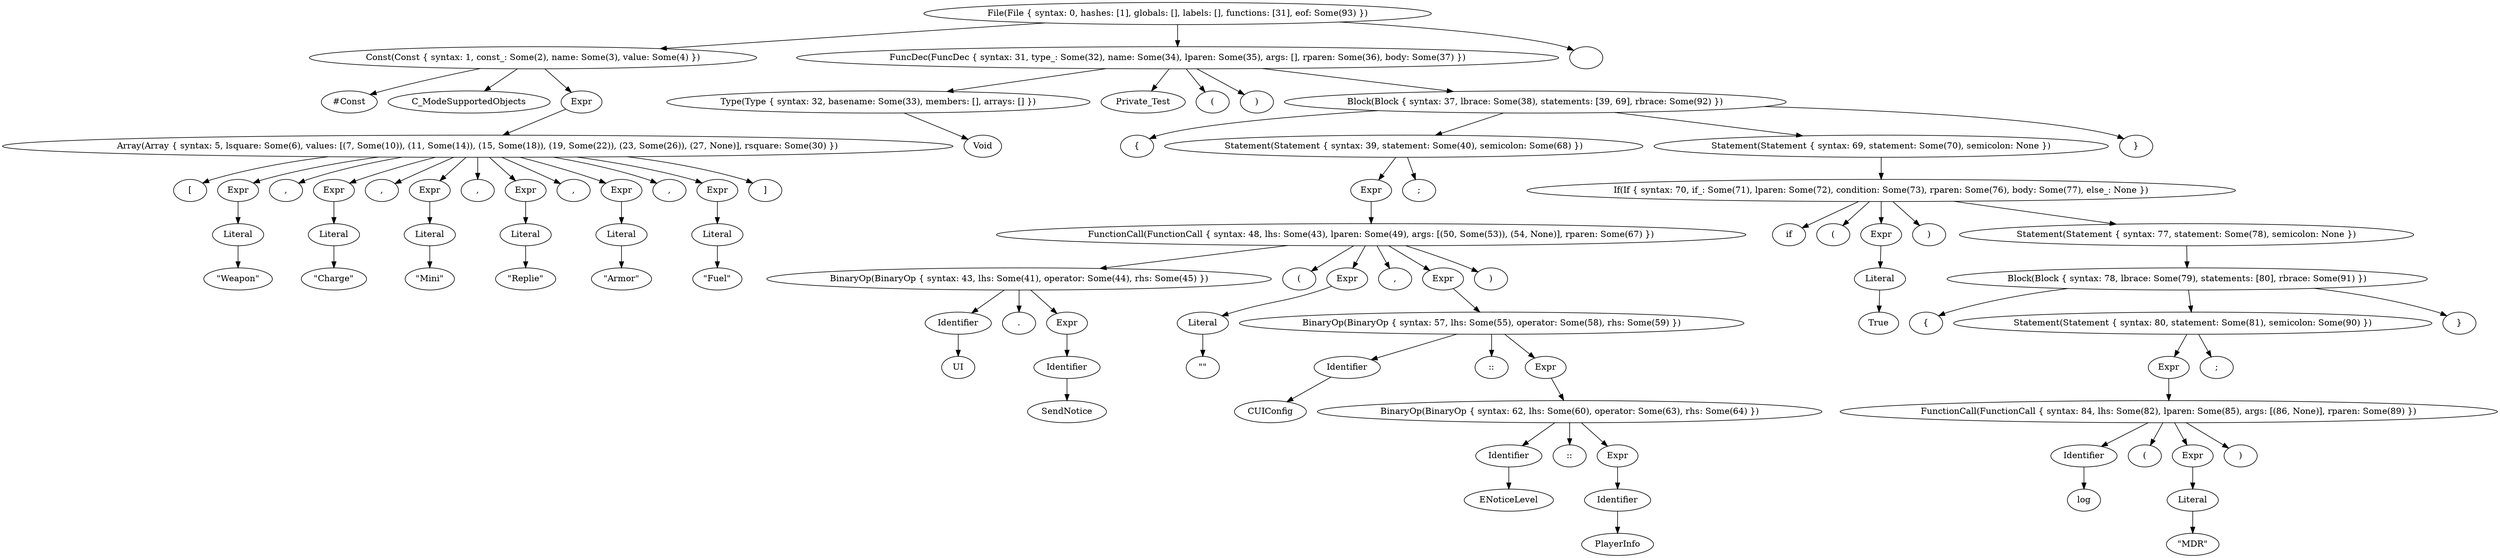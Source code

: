 digraph ast {
    0 [label="File(File { syntax: 0, hashes: [1], globals: [], labels: [], functions: [31], eof: Some(93) })"];
    0 -> 1;
    1 [label="Const(Const { syntax: 1, const_: Some(2), name: Some(3), value: Some(4) })"];
    1 -> 2;
    2[label="#Const"];
    1 -> 3;
    3[label="C_ModeSupportedObjects"];
    1 -> 4;
    4 [label="Expr"];
    4 -> 5;
    5 [label="Array(Array { syntax: 5, lsquare: Some(6), values: [(7, Some(10)), (11, Some(14)), (15, Some(18)), (19, Some(22)), (23, Some(26)), (27, None)], rsquare: Some(30) })"];
    5 -> 6;
    6[label="["];
    5 -> 7;
    7 [label="Expr"];
    7 -> 8;
    8 [label="Literal"];
    8 -> 9;
    9[label="\"Weapon\""];
    5 -> 10;
    10[label=","];
    5 -> 11;
    11 [label="Expr"];
    11 -> 12;
    12 [label="Literal"];
    12 -> 13;
    13[label="\"Charge\""];
    5 -> 14;
    14[label=","];
    5 -> 15;
    15 [label="Expr"];
    15 -> 16;
    16 [label="Literal"];
    16 -> 17;
    17[label="\"Mini\""];
    5 -> 18;
    18[label=","];
    5 -> 19;
    19 [label="Expr"];
    19 -> 20;
    20 [label="Literal"];
    20 -> 21;
    21[label="\"Replie\""];
    5 -> 22;
    22[label=","];
    5 -> 23;
    23 [label="Expr"];
    23 -> 24;
    24 [label="Literal"];
    24 -> 25;
    25[label="\"Armor\""];
    5 -> 26;
    26[label=","];
    5 -> 27;
    27 [label="Expr"];
    27 -> 28;
    28 [label="Literal"];
    28 -> 29;
    29[label="\"Fuel\""];
    5 -> 30;
    30[label="]"];
    0 -> 31;
    31 [label="FuncDec(FuncDec { syntax: 31, type_: Some(32), name: Some(34), lparen: Some(35), args: [], rparen: Some(36), body: Some(37) })"];
    31 -> 32;
    32 [label="Type(Type { syntax: 32, basename: Some(33), members: [], arrays: [] })"];
    32 -> 33;
    33[label="Void"];
    31 -> 34;
    34[label="Private_Test"];
    31 -> 35;
    35[label="("];
    31 -> 36;
    36[label=")"];
    31 -> 37;
    37 [label="Block(Block { syntax: 37, lbrace: Some(38), statements: [39, 69], rbrace: Some(92) })"];
    37 -> 38;
    38[label="{"];
    37 -> 39;
    39 [label="Statement(Statement { syntax: 39, statement: Some(40), semicolon: Some(68) })"];
    39 -> 40;
    40 [label="Expr"];
    40 -> 48;
    48 [label="FunctionCall(FunctionCall { syntax: 48, lhs: Some(43), lparen: Some(49), args: [(50, Some(53)), (54, None)], rparen: Some(67) })"];
    48 -> 43;
    43 [label="BinaryOp(BinaryOp { syntax: 43, lhs: Some(41), operator: Some(44), rhs: Some(45) })"];
    43 -> 41;
    41 [label="Identifier"];
    41 -> 42;
    42[label="UI"];
    43 -> 44;
    44[label="."];
    43 -> 45;
    45 [label="Expr"];
    45 -> 46;
    46 [label="Identifier"];
    46 -> 47;
    47[label="SendNotice"];
    48 -> 49;
    49[label="("];
    48 -> 50;
    50 [label="Expr"];
    50 -> 51;
    51 [label="Literal"];
    51 -> 52;
    52[label="\"\""];
    48 -> 53;
    53[label=","];
    48 -> 54;
    54 [label="Expr"];
    54 -> 57;
    57 [label="BinaryOp(BinaryOp { syntax: 57, lhs: Some(55), operator: Some(58), rhs: Some(59) })"];
    57 -> 55;
    55 [label="Identifier"];
    55 -> 56;
    56[label="CUIConfig"];
    57 -> 58;
    58[label="::"];
    57 -> 59;
    59 [label="Expr"];
    59 -> 62;
    62 [label="BinaryOp(BinaryOp { syntax: 62, lhs: Some(60), operator: Some(63), rhs: Some(64) })"];
    62 -> 60;
    60 [label="Identifier"];
    60 -> 61;
    61[label="ENoticeLevel"];
    62 -> 63;
    63[label="::"];
    62 -> 64;
    64 [label="Expr"];
    64 -> 65;
    65 [label="Identifier"];
    65 -> 66;
    66[label="PlayerInfo"];
    48 -> 67;
    67[label=")"];
    39 -> 68;
    68[label=";"];
    37 -> 69;
    69 [label="Statement(Statement { syntax: 69, statement: Some(70), semicolon: None })"];
    69 -> 70;
    70 [label="If(If { syntax: 70, if_: Some(71), lparen: Some(72), condition: Some(73), rparen: Some(76), body: Some(77), else_: None })"];
    70 -> 71;
    71[label="if"];
    70 -> 72;
    72[label="("];
    70 -> 73;
    73 [label="Expr"];
    73 -> 74;
    74 [label="Literal"];
    74 -> 75;
    75[label="True"];
    70 -> 76;
    76[label=")"];
    70 -> 77;
    77 [label="Statement(Statement { syntax: 77, statement: Some(78), semicolon: None })"];
    77 -> 78;
    78 [label="Block(Block { syntax: 78, lbrace: Some(79), statements: [80], rbrace: Some(91) })"];
    78 -> 79;
    79[label="{"];
    78 -> 80;
    80 [label="Statement(Statement { syntax: 80, statement: Some(81), semicolon: Some(90) })"];
    80 -> 81;
    81 [label="Expr"];
    81 -> 84;
    84 [label="FunctionCall(FunctionCall { syntax: 84, lhs: Some(82), lparen: Some(85), args: [(86, None)], rparen: Some(89) })"];
    84 -> 82;
    82 [label="Identifier"];
    82 -> 83;
    83[label="log"];
    84 -> 85;
    85[label="("];
    84 -> 86;
    86 [label="Expr"];
    86 -> 87;
    87 [label="Literal"];
    87 -> 88;
    88[label="\"MDR\""];
    84 -> 89;
    89[label=")"];
    80 -> 90;
    90[label=";"];
    78 -> 91;
    91[label="}"];
    37 -> 92;
    92[label="}"];
    0 -> 93;
    93[label=""];
}
